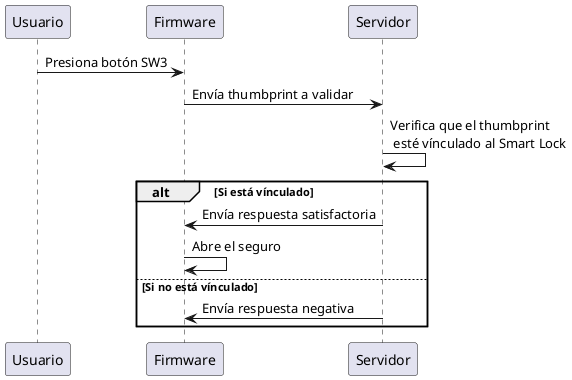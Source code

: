 @startuml
Usuario -> Firmware: Presiona botón SW3
Firmware -> Servidor: Envía thumbprint a validar
Servidor -> Servidor: Verifica que el thumbprint\n esté vínculado al Smart Lock
alt Si está vínculado
Servidor -> Firmware: Envía respuesta satisfactoria
Firmware -> Firmware: Abre el seguro
else Si no está vínculado
Servidor -> Firmware: Envía respuesta negativa
end
@enduml
